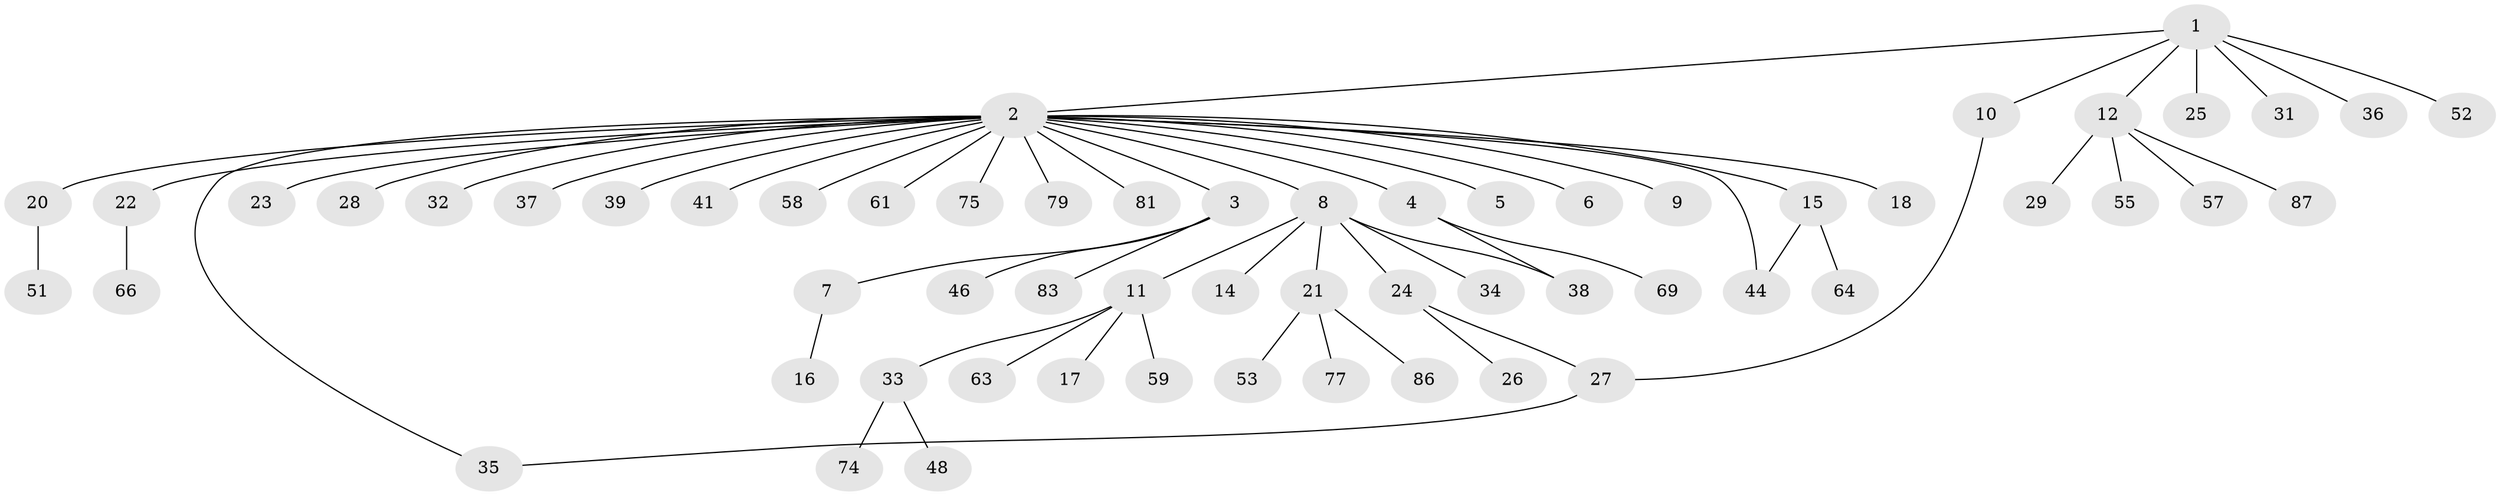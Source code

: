 // original degree distribution, {7: 0.034482758620689655, 24: 0.011494252873563218, 4: 0.034482758620689655, 3: 0.06896551724137931, 1: 0.6666666666666666, 5: 0.05747126436781609, 2: 0.12643678160919541}
// Generated by graph-tools (version 1.1) at 2025/18/03/04/25 18:18:25]
// undirected, 60 vertices, 63 edges
graph export_dot {
graph [start="1"]
  node [color=gray90,style=filled];
  1;
  2;
  3;
  4;
  5;
  6;
  7 [super="+65+43"];
  8 [super="+42+13"];
  9;
  10 [super="+50+73+40"];
  11;
  12;
  14 [super="+78"];
  15;
  16;
  17;
  18;
  20;
  21;
  22;
  23;
  24;
  25;
  26;
  27 [super="+85+45+30"];
  28;
  29;
  31;
  32;
  33;
  34;
  35;
  36 [super="+49"];
  37 [super="+76"];
  38 [super="+67"];
  39;
  41;
  44 [super="+80+56"];
  46;
  48;
  51;
  52;
  53;
  55;
  57 [super="+72+62+68+70"];
  58;
  59;
  61;
  63;
  64;
  66;
  69;
  74;
  75;
  77;
  79;
  81;
  83;
  86;
  87;
  1 -- 2;
  1 -- 10;
  1 -- 12;
  1 -- 25;
  1 -- 31;
  1 -- 36;
  1 -- 52;
  2 -- 3;
  2 -- 4;
  2 -- 5;
  2 -- 6;
  2 -- 8;
  2 -- 9;
  2 -- 15;
  2 -- 18;
  2 -- 20;
  2 -- 22;
  2 -- 23;
  2 -- 28;
  2 -- 32;
  2 -- 35;
  2 -- 37;
  2 -- 39;
  2 -- 41;
  2 -- 58;
  2 -- 61;
  2 -- 75;
  2 -- 79;
  2 -- 81;
  2 -- 44;
  3 -- 7;
  3 -- 46;
  3 -- 83;
  4 -- 38;
  4 -- 69;
  7 -- 16;
  8 -- 11;
  8 -- 14;
  8 -- 21;
  8 -- 24;
  8 -- 34;
  8 -- 38;
  10 -- 27;
  11 -- 17;
  11 -- 33;
  11 -- 59;
  11 -- 63;
  12 -- 29;
  12 -- 55;
  12 -- 57;
  12 -- 87;
  15 -- 44;
  15 -- 64;
  20 -- 51;
  21 -- 53;
  21 -- 77;
  21 -- 86;
  22 -- 66;
  24 -- 26;
  24 -- 27;
  27 -- 35;
  33 -- 48;
  33 -- 74;
}
